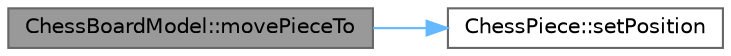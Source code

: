 digraph "ChessBoardModel::movePieceTo"
{
 // LATEX_PDF_SIZE
  bgcolor="transparent";
  edge [fontname=Helvetica,fontsize=10,labelfontname=Helvetica,labelfontsize=10];
  node [fontname=Helvetica,fontsize=10,shape=box,height=0.2,width=0.4];
  rankdir="LR";
  Node1 [id="Node000001",label="ChessBoardModel::movePieceTo",height=0.2,width=0.4,color="gray40", fillcolor="grey60", style="filled", fontcolor="black",tooltip="Moves a chess piece to the specified position."];
  Node1 -> Node2 [id="edge1_Node000001_Node000002",color="steelblue1",style="solid",tooltip=" "];
  Node2 [id="Node000002",label="ChessPiece::setPosition",height=0.2,width=0.4,color="grey40", fillcolor="white", style="filled",URL="$class_chess_piece.html#a0fca2beecfad938262fbe64e9cb77c5c",tooltip="Sets the position of the chess piece on the chessboard."];
}
